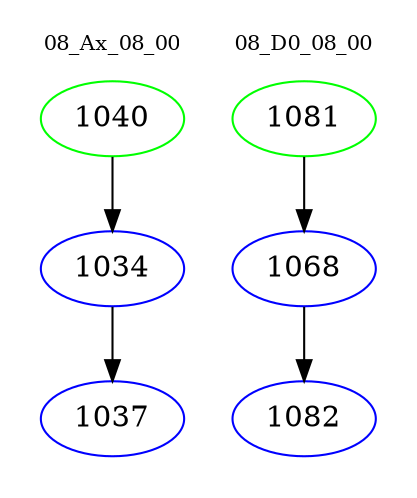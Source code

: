 digraph{
subgraph cluster_0 {
color = white
label = "08_Ax_08_00";
fontsize=10;
T0_1040 [label="1040", color="green"]
T0_1040 -> T0_1034 [color="black"]
T0_1034 [label="1034", color="blue"]
T0_1034 -> T0_1037 [color="black"]
T0_1037 [label="1037", color="blue"]
}
subgraph cluster_1 {
color = white
label = "08_D0_08_00";
fontsize=10;
T1_1081 [label="1081", color="green"]
T1_1081 -> T1_1068 [color="black"]
T1_1068 [label="1068", color="blue"]
T1_1068 -> T1_1082 [color="black"]
T1_1082 [label="1082", color="blue"]
}
}
